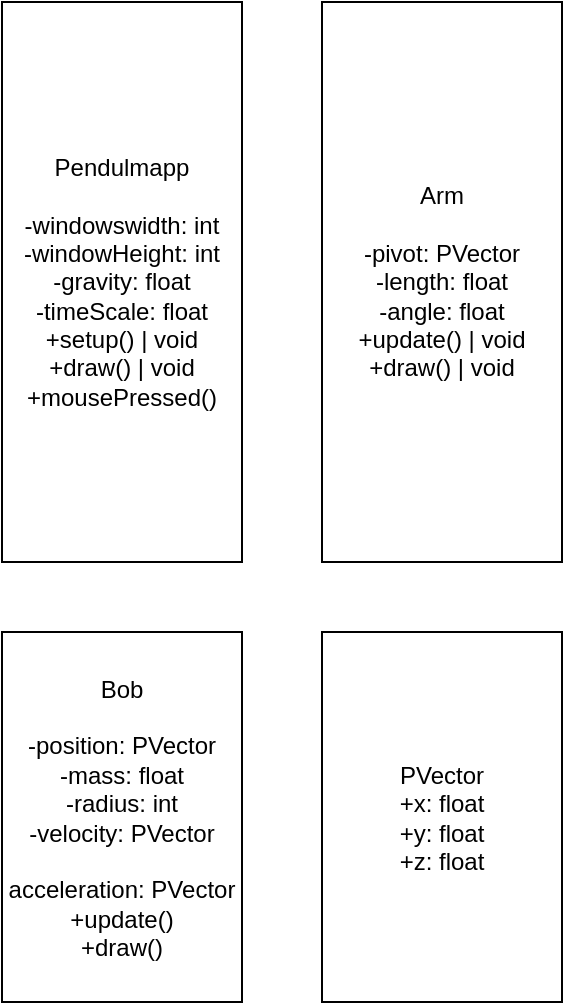 <mxfile version="23.1.4" type="github">
  <diagram name="Page-1" id="3d1_o7hw9sm9lnKEMkMV">
    <mxGraphModel dx="713" dy="1100" grid="1" gridSize="10" guides="1" tooltips="1" connect="1" arrows="1" fold="1" page="1" pageScale="1" pageWidth="827" pageHeight="1169" math="0" shadow="0">
      <root>
        <mxCell id="0" />
        <mxCell id="1" parent="0" />
        <mxCell id="aZhse6kqbgWonn8xX4Q9-1" value="Pendulmapp&lt;br&gt;&lt;br&gt;-windowswidth: int&lt;br&gt;-windowHeight: int&lt;br&gt;-gravity: float&lt;br&gt;-timeScale: float&lt;br&gt;+setup() | void&lt;br&gt;+draw() | void&lt;br&gt;+mousePressed()" style="rounded=0;whiteSpace=wrap;html=1;" vertex="1" parent="1">
          <mxGeometry x="340" y="250" width="120" height="280" as="geometry" />
        </mxCell>
        <mxCell id="aZhse6kqbgWonn8xX4Q9-2" value="Bob&lt;br&gt;&lt;br&gt;-position: PVector&lt;br&gt;-mass: float&lt;br&gt;-radius: int&lt;br&gt;-velocity: PVector&lt;br&gt;&lt;br&gt;acceleration: PVector&lt;br&gt;+update()&lt;br&gt;+draw()" style="rounded=0;whiteSpace=wrap;html=1;" vertex="1" parent="1">
          <mxGeometry x="340" y="565" width="120" height="185" as="geometry" />
        </mxCell>
        <mxCell id="aZhse6kqbgWonn8xX4Q9-3" value="Arm&lt;br&gt;&lt;br&gt;-pivot: PVector&lt;br&gt;-length: float&lt;br&gt;-angle: float&lt;br&gt;+update() | void&lt;br&gt;+draw() | void" style="rounded=0;whiteSpace=wrap;html=1;" vertex="1" parent="1">
          <mxGeometry x="500" y="250" width="120" height="280" as="geometry" />
        </mxCell>
        <mxCell id="aZhse6kqbgWonn8xX4Q9-5" value="PVector&lt;br&gt;+x: float&lt;br&gt;+y: float&lt;br&gt;+z: float&lt;br&gt;" style="rounded=0;whiteSpace=wrap;html=1;" vertex="1" parent="1">
          <mxGeometry x="500" y="565" width="120" height="185" as="geometry" />
        </mxCell>
      </root>
    </mxGraphModel>
  </diagram>
</mxfile>
